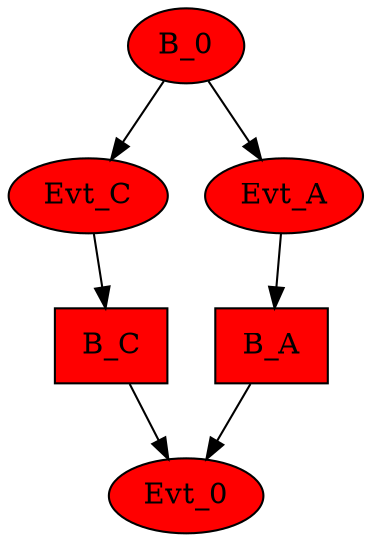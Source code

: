 digraph "pps-test3-1" {
name="pps-test3-1"

graph []
edge  [type="defdst"]
subgraph cpu0 {
  node  [cpu=1 pattern=B style=filled fillcolor=red color=black]
  Evt_C  [type=tmsg patentry=1 toffs=0 fid=1 gid=5, evtno=205, sid=2, bpid=8, par="0x123", shape="oval"];
  B_C     [type=block shape=rectangle patexit=1 tperiod=1000000000];

  Evt_C -> B_C;

  B_C -> Evt_0;
  B_0 -> Evt_C [type="altdst"];

  Evt_A [type=tmsg patentry=1   toffs=0  fid=1, gid=5, evtno=205, sid=2, bpid=8, par="0x123"];
  B_A [type=block shape=rectangle patexit=1  tperiod=1000000000];

  Evt_A -> B_A -> Evt_0;
  B_0 -> Evt_A [type="altdst"];

}


}
